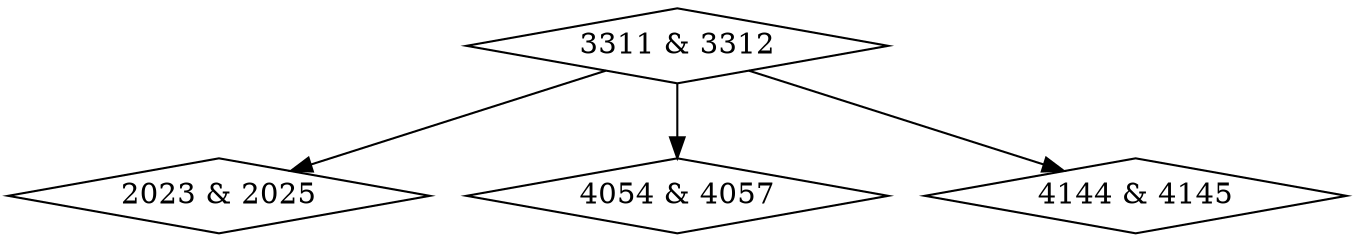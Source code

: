 digraph {
0 [label = "2023 & 2025", shape = diamond];
1 [label = "3311 & 3312", shape = diamond];
2 [label = "4054 & 4057", shape = diamond];
3 [label = "4144 & 4145", shape = diamond];
1->0;
1->2;
1->3;
}

